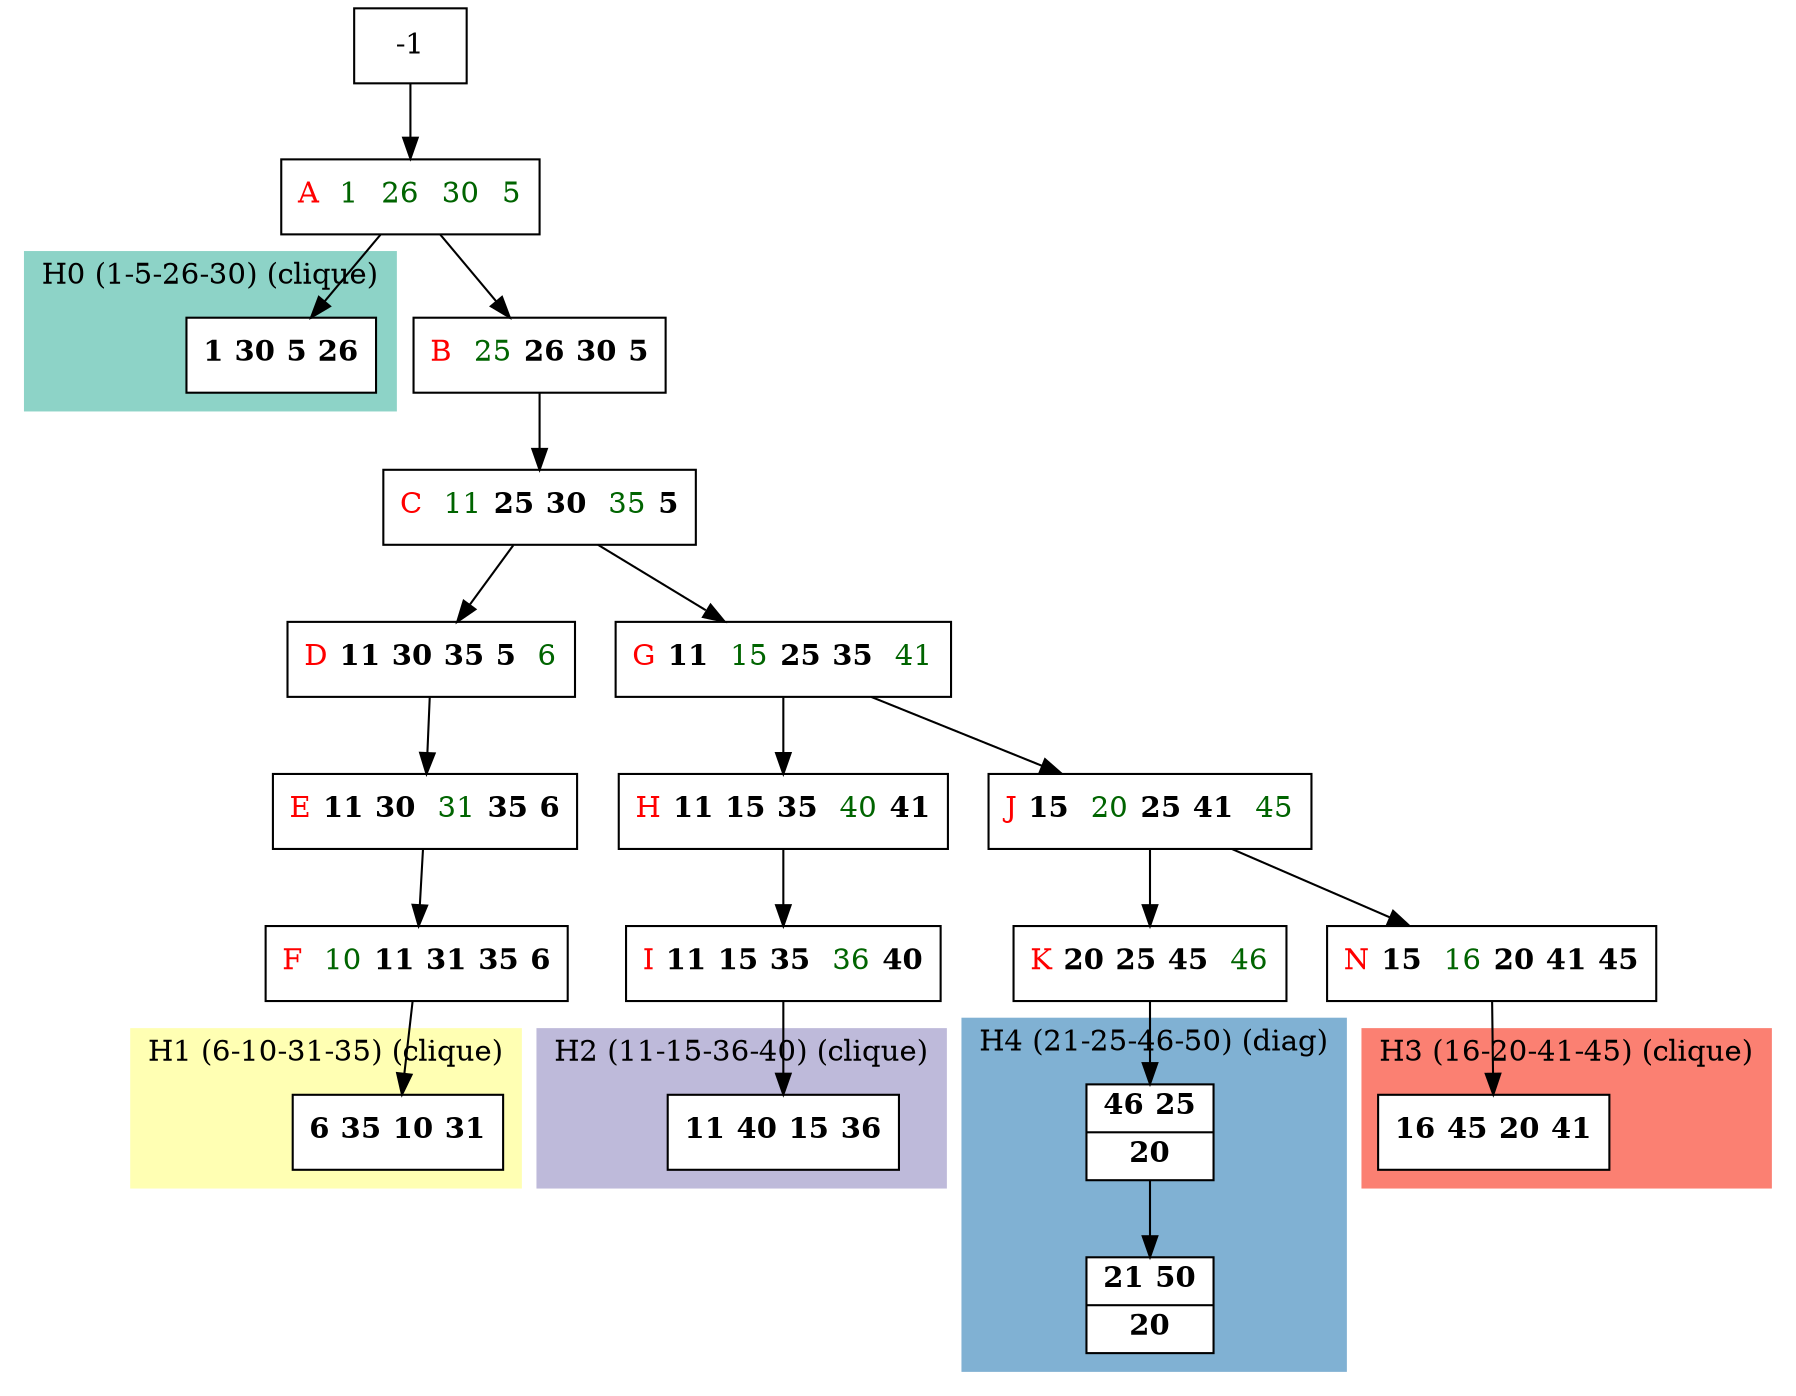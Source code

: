 digraph G {
    node [shape=box];
    subgraph cluster0 {
        node [style=filled,fillcolor=white];
        labeljust="l";
        style=filled;
        color="#8DD3C7";
        H0_0;
        label="H0 (1-5-26-30) (clique)";
    }
    subgraph cluster1 {
        node [style=filled,fillcolor=white];
        labeljust="l";
        style=filled;
        color="#FFFFB3";
        H1_0;
        label="H1 (6-10-31-35) (clique)";
    }
    subgraph cluster2 {
        node [style=filled,fillcolor=white];
        labeljust="l";
        style=filled;
        color="#BEBADA";
        H2_0;
        label="H2 (11-15-36-40) (clique)";
    }
    subgraph cluster3 {
        node [style=filled,fillcolor=white];
        labeljust="l";
        style=filled;
        color="#FB8072";
        H3_0;
        label="H3 (16-20-41-45) (clique)";
    }
    subgraph cluster4 {
        node [style=filled,fillcolor=white];
        labeljust="l";
        style=filled;
        color="#80B1D3";
        H4_7 -> H4_0;
        label="H4 (21-25-46-50) (diag)";
    }
     1 [shape=record,label= <{  <FONT COLOR="RED">A</FONT>  <FONT COLOR="DARKGREEN">1</FONT>  <FONT COLOR="DARKGREEN">26</FONT>  <FONT COLOR="DARKGREEN">30</FONT>  <FONT COLOR="DARKGREEN">5</FONT>}> ];
     -1  ->  1;
     H0_0 [shape=record,label= <{ <b>1</b> <b>30</b> <b>5</b> <b>26</b>}> ];
     1  ->  H0_0;
     37 [shape=record,label= <{  <FONT COLOR="RED">B</FONT>  <FONT COLOR="DARKGREEN">25</FONT> <b>26</b> <b>30</b> <b>5</b>}> ];
     1  ->  37;
     18 [shape=record,label= <{  <FONT COLOR="RED">C</FONT>  <FONT COLOR="DARKGREEN">11</FONT> <b>25</b> <b>30</b>  <FONT COLOR="DARKGREEN">35</FONT> <b>5</b>}> ];
     37  ->  18;
     9 [shape=record,label= <{  <FONT COLOR="RED">D</FONT> <b>11</b> <b>30</b> <b>35</b> <b>5</b>  <FONT COLOR="DARKGREEN">6</FONT>}> ];
     18  ->  9;
     10 [shape=record,label= <{  <FONT COLOR="RED">E</FONT> <b>11</b> <b>30</b>  <FONT COLOR="DARKGREEN">31</FONT> <b>35</b> <b>6</b>}> ];
     9  ->  10;
     11 [shape=record,label= <{  <FONT COLOR="RED">F</FONT>  <FONT COLOR="DARKGREEN">10</FONT> <b>11</b> <b>31</b> <b>35</b> <b>6</b>}> ];
     10  ->  11;
     H1_0 [shape=record,label= <{ <b>6</b> <b>35</b> <b>10</b> <b>31</b>}> ];
     11  ->  H1_0;
     19 [shape=record,label= <{  <FONT COLOR="RED">G</FONT> <b>11</b>  <FONT COLOR="DARKGREEN">15</FONT> <b>25</b> <b>35</b>  <FONT COLOR="DARKGREEN">41</FONT>}> ];
     18  ->  19;
     20 [shape=record,label= <{  <FONT COLOR="RED">H</FONT> <b>11</b> <b>15</b> <b>35</b>  <FONT COLOR="DARKGREEN">40</FONT> <b>41</b>}> ];
     19  ->  20;
     21 [shape=record,label= <{  <FONT COLOR="RED">I</FONT> <b>11</b> <b>15</b> <b>35</b>  <FONT COLOR="DARKGREEN">36</FONT> <b>40</b>}> ];
     20  ->  21;
     H2_0 [shape=record,label= <{ <b>11</b> <b>40</b> <b>15</b> <b>36</b>}> ];
     21  ->  H2_0;
     28 [shape=record,label= <{  <FONT COLOR="RED">J</FONT> <b>15</b>  <FONT COLOR="DARKGREEN">20</FONT> <b>25</b> <b>41</b>  <FONT COLOR="DARKGREEN">45</FONT>}> ];
     19  ->  28;
     36 [shape=record,label= <{  <FONT COLOR="RED">K</FONT> <b>20</b> <b>25</b> <b>45</b>  <FONT COLOR="DARKGREEN">46</FONT>}> ];
     28  ->  36;
     H4_7 [shape=record,label= <{ <b>46</b> <b>25</b>|  <b>20</b>}> ];
     36  ->  H4_7;
     H4_0 [shape=record,label= <{ <b>21</b> <b>50</b>|  <b>20</b>}> ];
     30 [shape=record,label= <{  <FONT COLOR="RED">N</FONT> <b>15</b>  <FONT COLOR="DARKGREEN">16</FONT> <b>20</b> <b>41</b> <b>45</b>}> ];
     28  ->  30;
     H3_0 [shape=record,label= <{ <b>16</b> <b>45</b> <b>20</b> <b>41</b>}> ];
     30  ->  H3_0;
}
